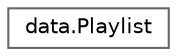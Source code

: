 digraph "Graphical Class Hierarchy"
{
 // LATEX_PDF_SIZE
  bgcolor="transparent";
  edge [fontname=Helvetica,fontsize=10,labelfontname=Helvetica,labelfontsize=10];
  node [fontname=Helvetica,fontsize=10,shape=box,height=0.2,width=0.4];
  rankdir="LR";
  Node0 [label="data.Playlist",height=0.2,width=0.4,color="grey40", fillcolor="white", style="filled",URL="$classdata_1_1_playlist.html",tooltip=" "];
}
